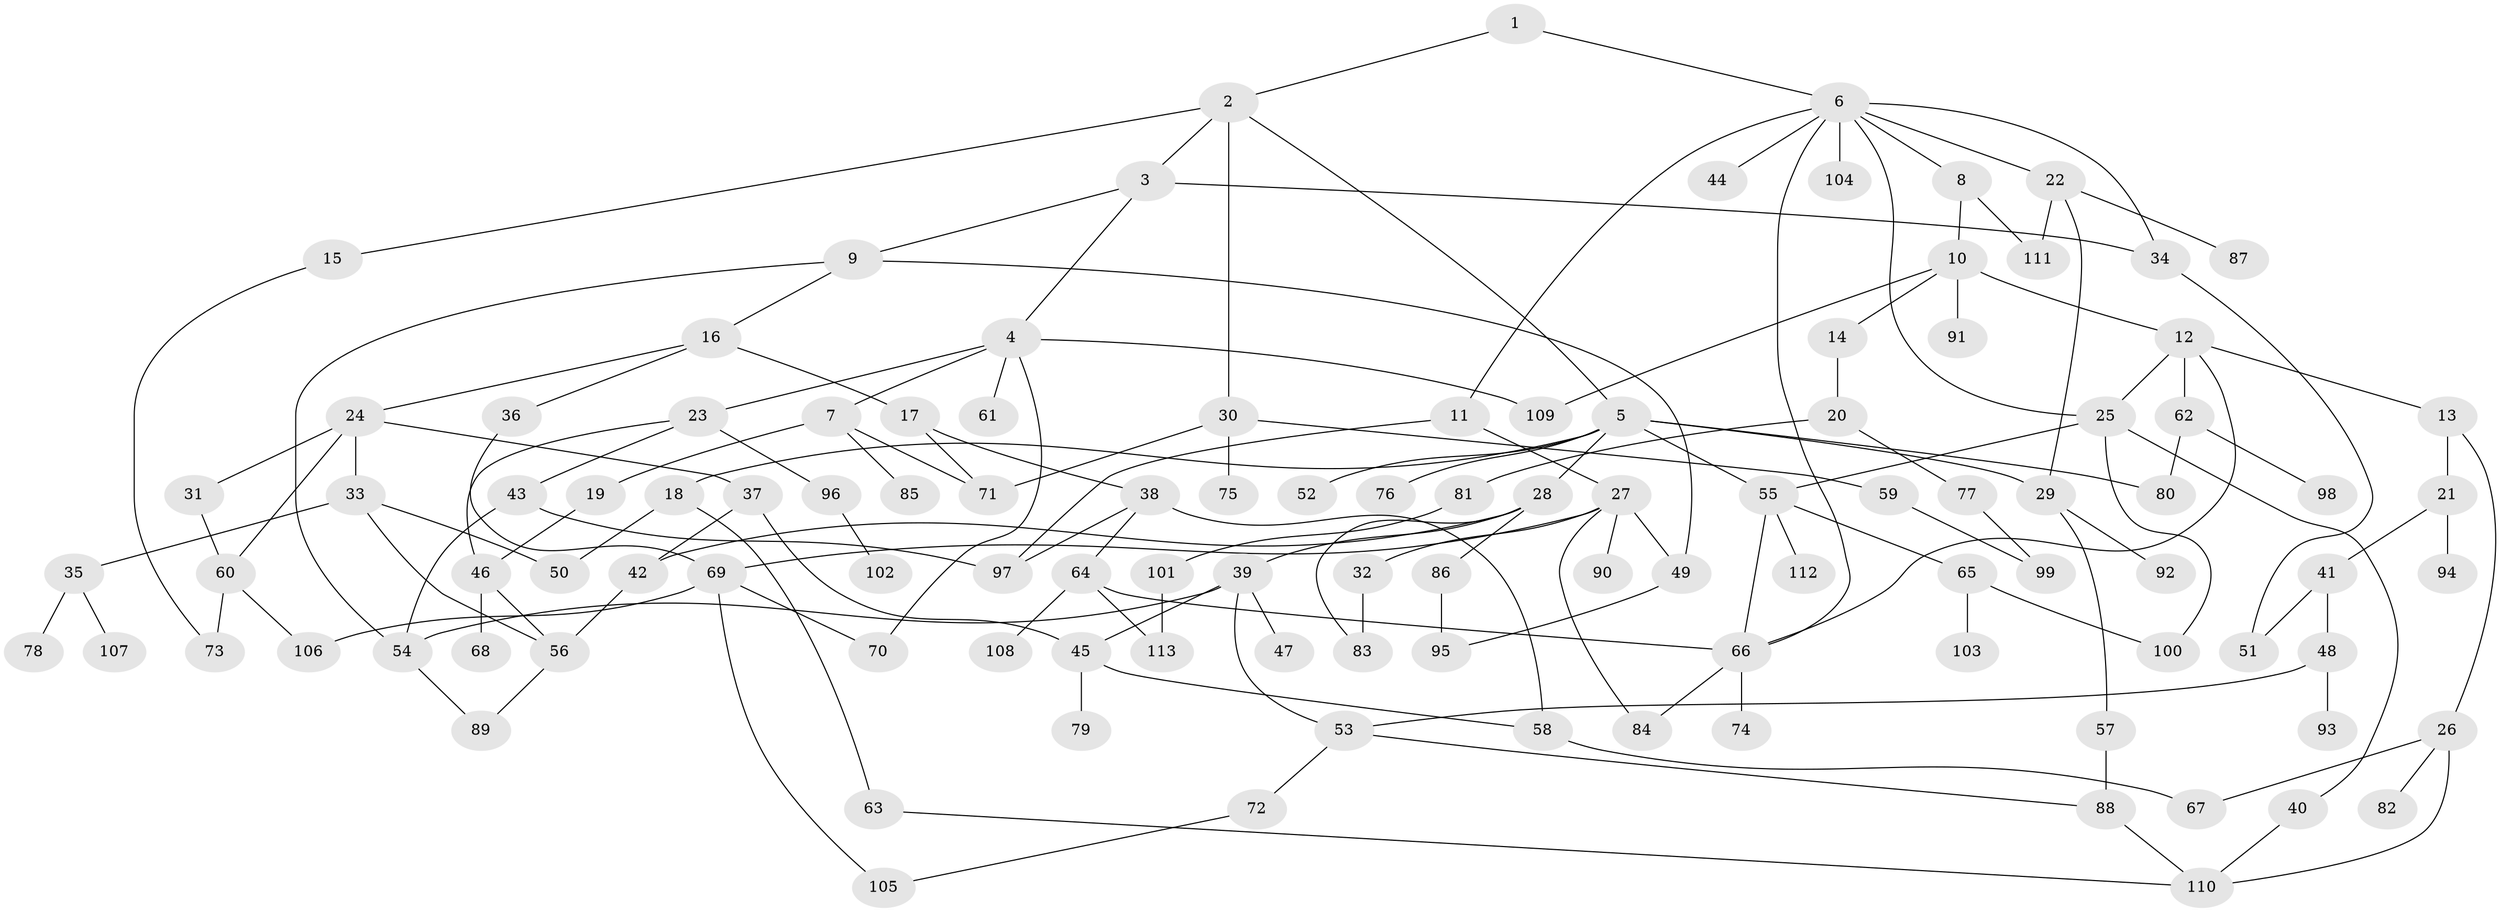 // coarse degree distribution, {5: 0.08860759493670886, 4: 0.16455696202531644, 6: 0.0759493670886076, 7: 0.02531645569620253, 10: 0.012658227848101266, 3: 0.16455696202531644, 2: 0.24050632911392406, 1: 0.22784810126582278}
// Generated by graph-tools (version 1.1) at 2025/23/03/03/25 07:23:31]
// undirected, 113 vertices, 156 edges
graph export_dot {
graph [start="1"]
  node [color=gray90,style=filled];
  1;
  2;
  3;
  4;
  5;
  6;
  7;
  8;
  9;
  10;
  11;
  12;
  13;
  14;
  15;
  16;
  17;
  18;
  19;
  20;
  21;
  22;
  23;
  24;
  25;
  26;
  27;
  28;
  29;
  30;
  31;
  32;
  33;
  34;
  35;
  36;
  37;
  38;
  39;
  40;
  41;
  42;
  43;
  44;
  45;
  46;
  47;
  48;
  49;
  50;
  51;
  52;
  53;
  54;
  55;
  56;
  57;
  58;
  59;
  60;
  61;
  62;
  63;
  64;
  65;
  66;
  67;
  68;
  69;
  70;
  71;
  72;
  73;
  74;
  75;
  76;
  77;
  78;
  79;
  80;
  81;
  82;
  83;
  84;
  85;
  86;
  87;
  88;
  89;
  90;
  91;
  92;
  93;
  94;
  95;
  96;
  97;
  98;
  99;
  100;
  101;
  102;
  103;
  104;
  105;
  106;
  107;
  108;
  109;
  110;
  111;
  112;
  113;
  1 -- 2;
  1 -- 6;
  2 -- 3;
  2 -- 5;
  2 -- 15;
  2 -- 30;
  3 -- 4;
  3 -- 9;
  3 -- 34;
  4 -- 7;
  4 -- 23;
  4 -- 61;
  4 -- 109;
  4 -- 70;
  5 -- 18;
  5 -- 28;
  5 -- 52;
  5 -- 55;
  5 -- 76;
  5 -- 80;
  5 -- 29;
  6 -- 8;
  6 -- 11;
  6 -- 22;
  6 -- 25;
  6 -- 34;
  6 -- 44;
  6 -- 66;
  6 -- 104;
  7 -- 19;
  7 -- 85;
  7 -- 71;
  8 -- 10;
  8 -- 111;
  9 -- 16;
  9 -- 54;
  9 -- 49;
  10 -- 12;
  10 -- 14;
  10 -- 91;
  10 -- 109;
  11 -- 27;
  11 -- 97;
  12 -- 13;
  12 -- 62;
  12 -- 66;
  12 -- 25;
  13 -- 21;
  13 -- 26;
  14 -- 20;
  15 -- 73;
  16 -- 17;
  16 -- 24;
  16 -- 36;
  17 -- 38;
  17 -- 71;
  18 -- 50;
  18 -- 63;
  19 -- 46;
  20 -- 77;
  20 -- 81;
  21 -- 41;
  21 -- 94;
  22 -- 29;
  22 -- 87;
  22 -- 111;
  23 -- 43;
  23 -- 46;
  23 -- 96;
  24 -- 31;
  24 -- 33;
  24 -- 37;
  24 -- 60;
  25 -- 40;
  25 -- 55;
  25 -- 100;
  26 -- 82;
  26 -- 110;
  26 -- 67;
  27 -- 32;
  27 -- 49;
  27 -- 69;
  27 -- 84;
  27 -- 90;
  28 -- 39;
  28 -- 42;
  28 -- 83;
  28 -- 86;
  29 -- 57;
  29 -- 92;
  30 -- 59;
  30 -- 71;
  30 -- 75;
  31 -- 60;
  32 -- 83;
  33 -- 35;
  33 -- 56;
  33 -- 50;
  34 -- 51;
  35 -- 78;
  35 -- 107;
  36 -- 69;
  37 -- 45;
  37 -- 42;
  38 -- 64;
  38 -- 97;
  38 -- 58;
  39 -- 45;
  39 -- 47;
  39 -- 53;
  39 -- 54;
  40 -- 110;
  41 -- 48;
  41 -- 51;
  42 -- 56;
  43 -- 97;
  43 -- 54;
  45 -- 58;
  45 -- 79;
  46 -- 68;
  46 -- 56;
  48 -- 93;
  48 -- 53;
  49 -- 95;
  53 -- 72;
  53 -- 88;
  54 -- 89;
  55 -- 65;
  55 -- 112;
  55 -- 66;
  56 -- 89;
  57 -- 88;
  58 -- 67;
  59 -- 99;
  60 -- 106;
  60 -- 73;
  62 -- 98;
  62 -- 80;
  63 -- 110;
  64 -- 108;
  64 -- 113;
  64 -- 66;
  65 -- 100;
  65 -- 103;
  66 -- 74;
  66 -- 84;
  69 -- 70;
  69 -- 105;
  69 -- 106;
  72 -- 105;
  77 -- 99;
  81 -- 101;
  86 -- 95;
  88 -- 110;
  96 -- 102;
  101 -- 113;
}
